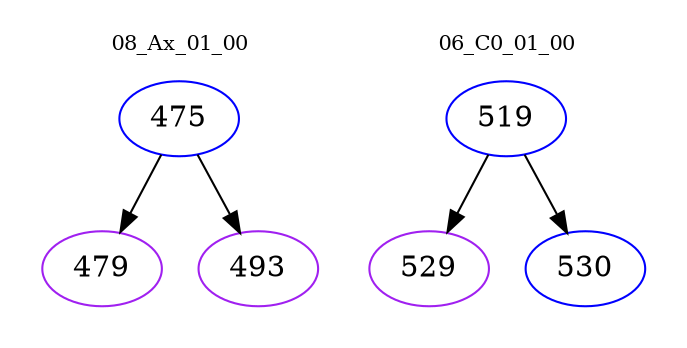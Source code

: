 digraph{
subgraph cluster_0 {
color = white
label = "08_Ax_01_00";
fontsize=10;
T0_475 [label="475", color="blue"]
T0_475 -> T0_479 [color="black"]
T0_479 [label="479", color="purple"]
T0_475 -> T0_493 [color="black"]
T0_493 [label="493", color="purple"]
}
subgraph cluster_1 {
color = white
label = "06_C0_01_00";
fontsize=10;
T1_519 [label="519", color="blue"]
T1_519 -> T1_529 [color="black"]
T1_529 [label="529", color="purple"]
T1_519 -> T1_530 [color="black"]
T1_530 [label="530", color="blue"]
}
}
